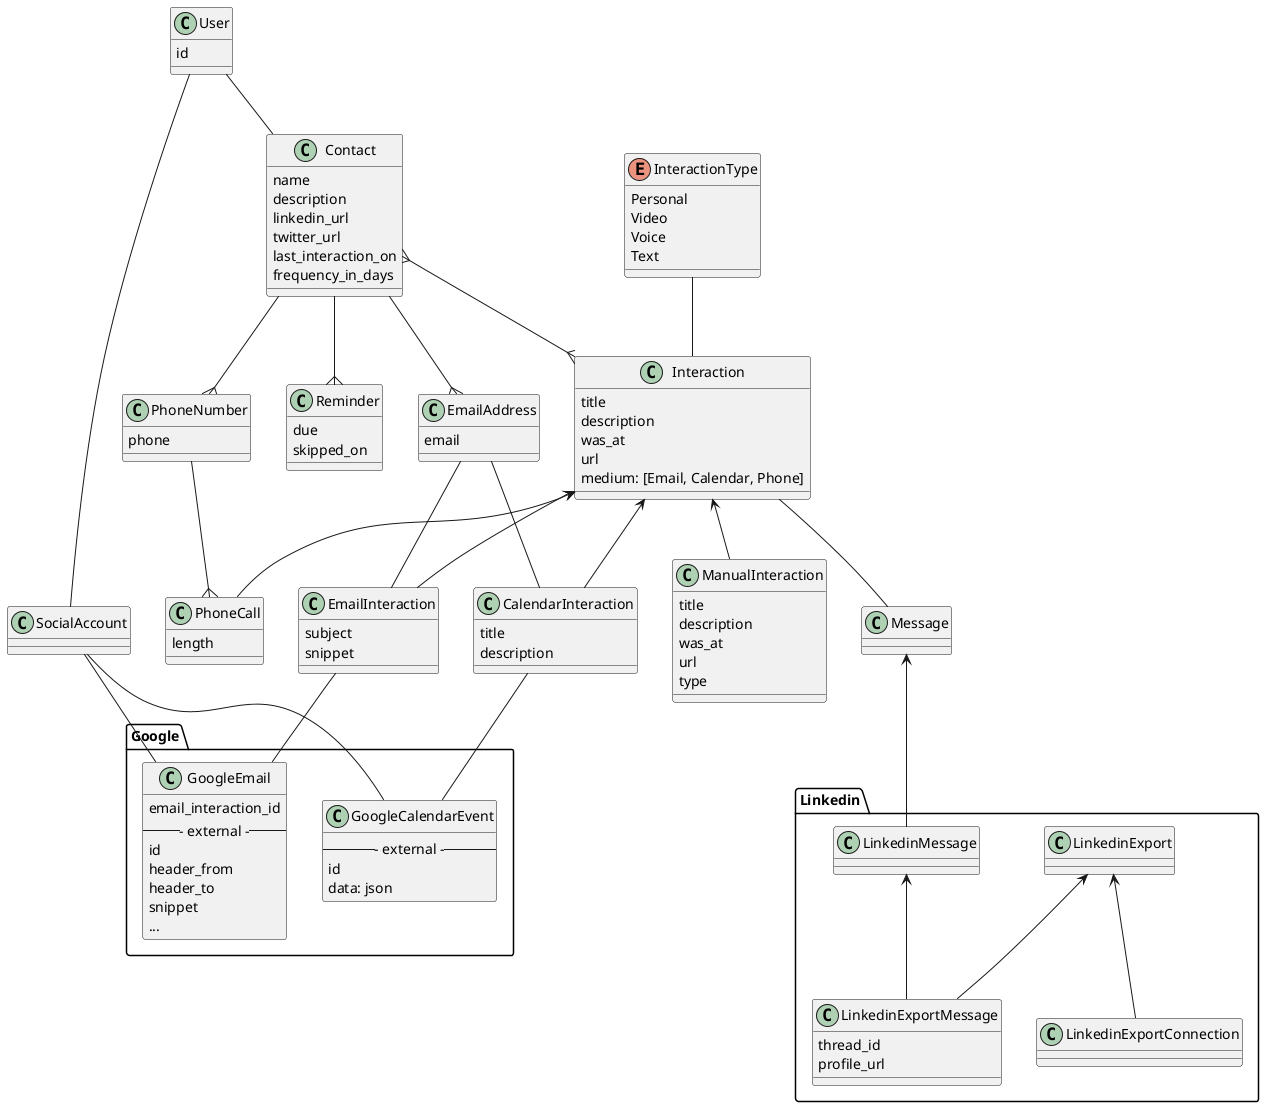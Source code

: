 @startuml

class User {
    id
}

class SocialAccount
User -- SocialAccount

class Contact {
    name
    description
    linkedin_url
    twitter_url
    last_interaction_on
    frequency_in_days
}
User -- Contact

class EmailAddress {
    email
}
Contact --{ EmailAddress

class PhoneNumber {
    phone
}
Contact --{ PhoneNumber

class Reminder {
    due
    skipped_on
}
Contact --{ Reminder

enum InteractionType {
    Personal
    Video
    Voice
    Text
}

class Interaction {
    title
    description
    was_at
    url
    medium: [Email, Calendar, Phone]
}
Contact }-{ Interaction
InteractionType -- Interaction

class Message {}
Interaction -- Message

class EmailInteraction {
    subject
    snippet
}
Interaction <-- EmailInteraction
EmailAddress -- EmailInteraction

class CalendarInteraction {
    title
    description
}
Interaction <-- CalendarInteraction
EmailAddress -- CalendarInteraction

package Linkedin {
    class LinkedinExport {}

    class LinkedinExportMessage {
        thread_id
        profile_url
    }
    LinkedinExport <-- LinkedinExportMessage

    class LinkedinExportConnection {}
    LinkedinExport <-- LinkedinExportConnection

    class LinkedinMessage {
    }
    LinkedinMessage <-- LinkedinExportMessage
    Message <-- LinkedinMessage

}

class PhoneCall {
    length
}
Interaction <-- PhoneCall
PhoneNumber --{ PhoneCall

class ManualInteraction {
    title
    description
    was_at
    url
    type
}
Interaction <-- ManualInteraction

package Google {
    class GoogleEmail {
        email_interaction_id
        --- external ---
        id
        header_from
        header_to
        snippet
        ...
    }
    EmailInteraction -- GoogleEmail

    class GoogleCalendarEvent {
        --- external ---
        id
        data: json
    }
    CalendarInteraction -- GoogleCalendarEvent

    SocialAccount -- GoogleCalendarEvent
    SocialAccount -- GoogleEmail
}

@enduml